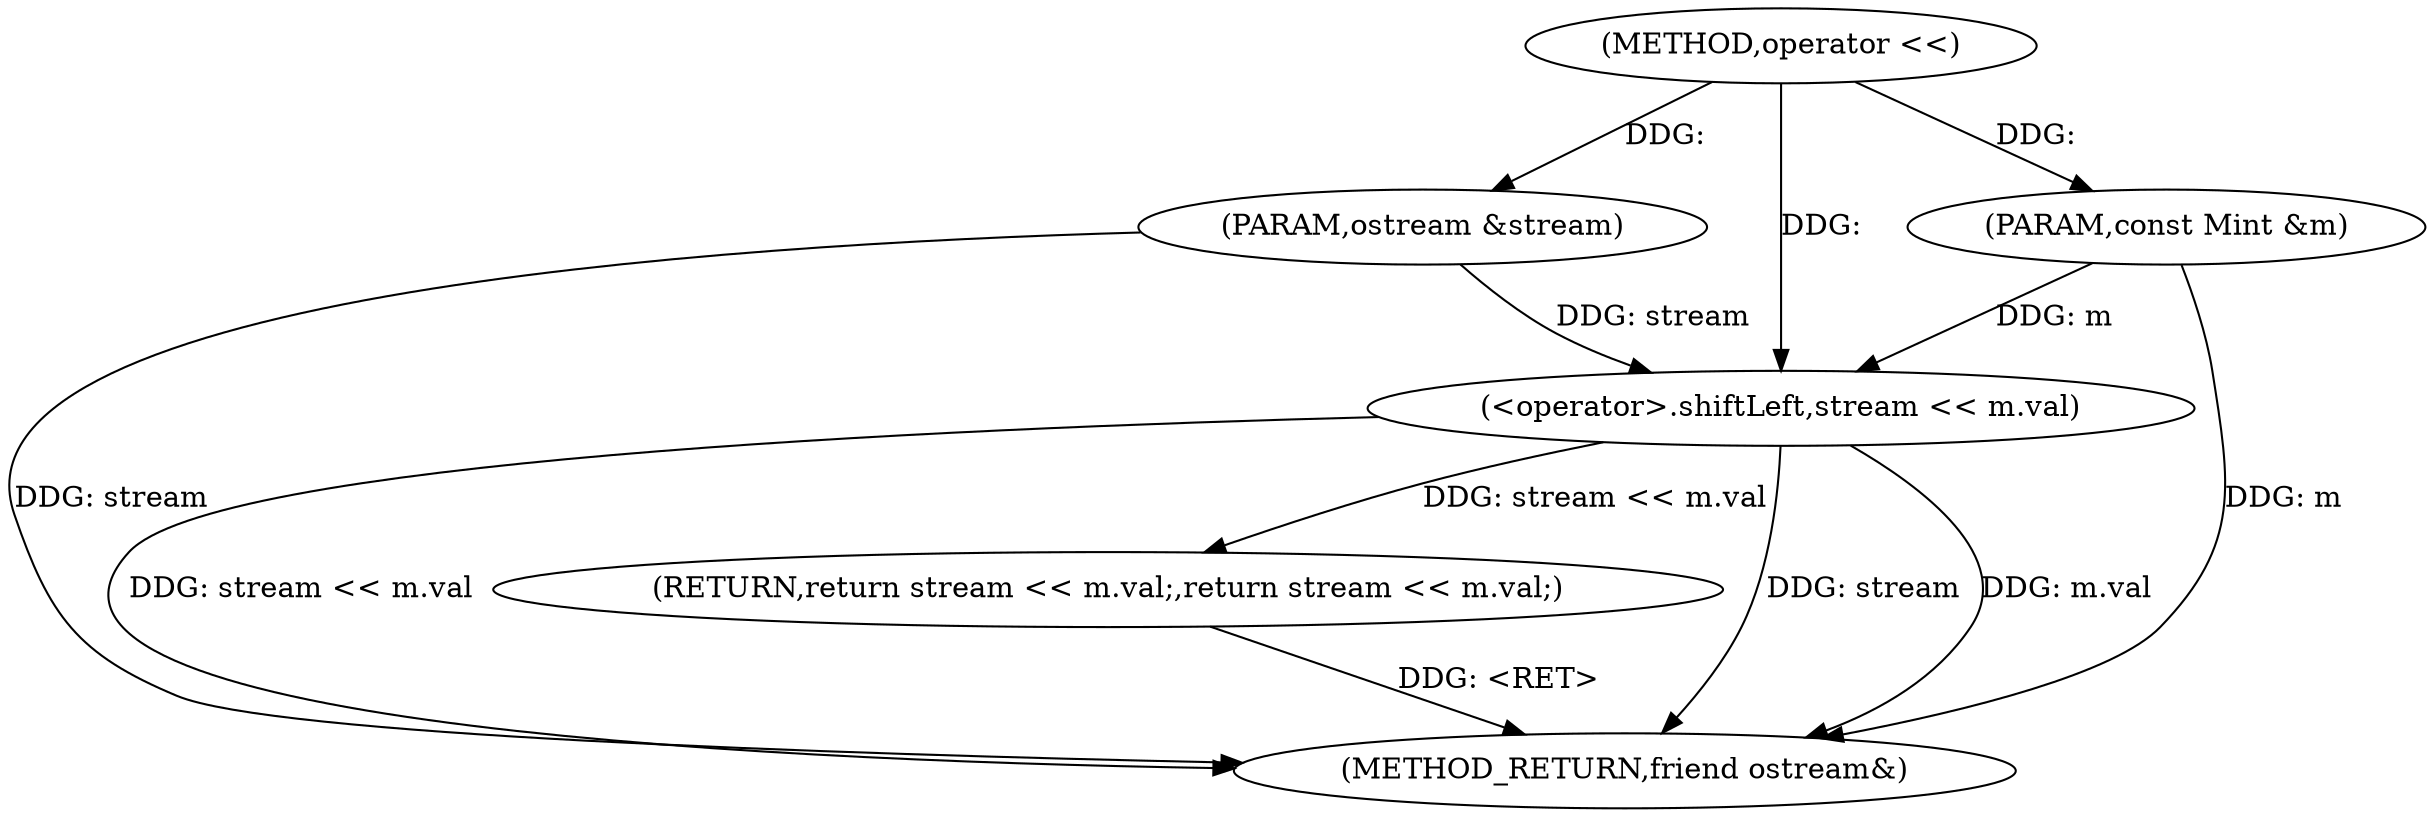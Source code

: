 digraph "operator <<" {  
"1001142" [label = "(METHOD,operator <<)" ]
"1001152" [label = "(METHOD_RETURN,friend ostream&)" ]
"1001143" [label = "(PARAM,ostream &stream)" ]
"1001144" [label = "(PARAM,const Mint &m)" ]
"1001146" [label = "(RETURN,return stream << m.val;,return stream << m.val;)" ]
"1001147" [label = "(<operator>.shiftLeft,stream << m.val)" ]
  "1001143" -> "1001152"  [ label = "DDG: stream"] 
  "1001144" -> "1001152"  [ label = "DDG: m"] 
  "1001147" -> "1001152"  [ label = "DDG: stream"] 
  "1001147" -> "1001152"  [ label = "DDG: m.val"] 
  "1001147" -> "1001152"  [ label = "DDG: stream << m.val"] 
  "1001146" -> "1001152"  [ label = "DDG: <RET>"] 
  "1001142" -> "1001143"  [ label = "DDG: "] 
  "1001142" -> "1001144"  [ label = "DDG: "] 
  "1001147" -> "1001146"  [ label = "DDG: stream << m.val"] 
  "1001143" -> "1001147"  [ label = "DDG: stream"] 
  "1001142" -> "1001147"  [ label = "DDG: "] 
  "1001144" -> "1001147"  [ label = "DDG: m"] 
}

